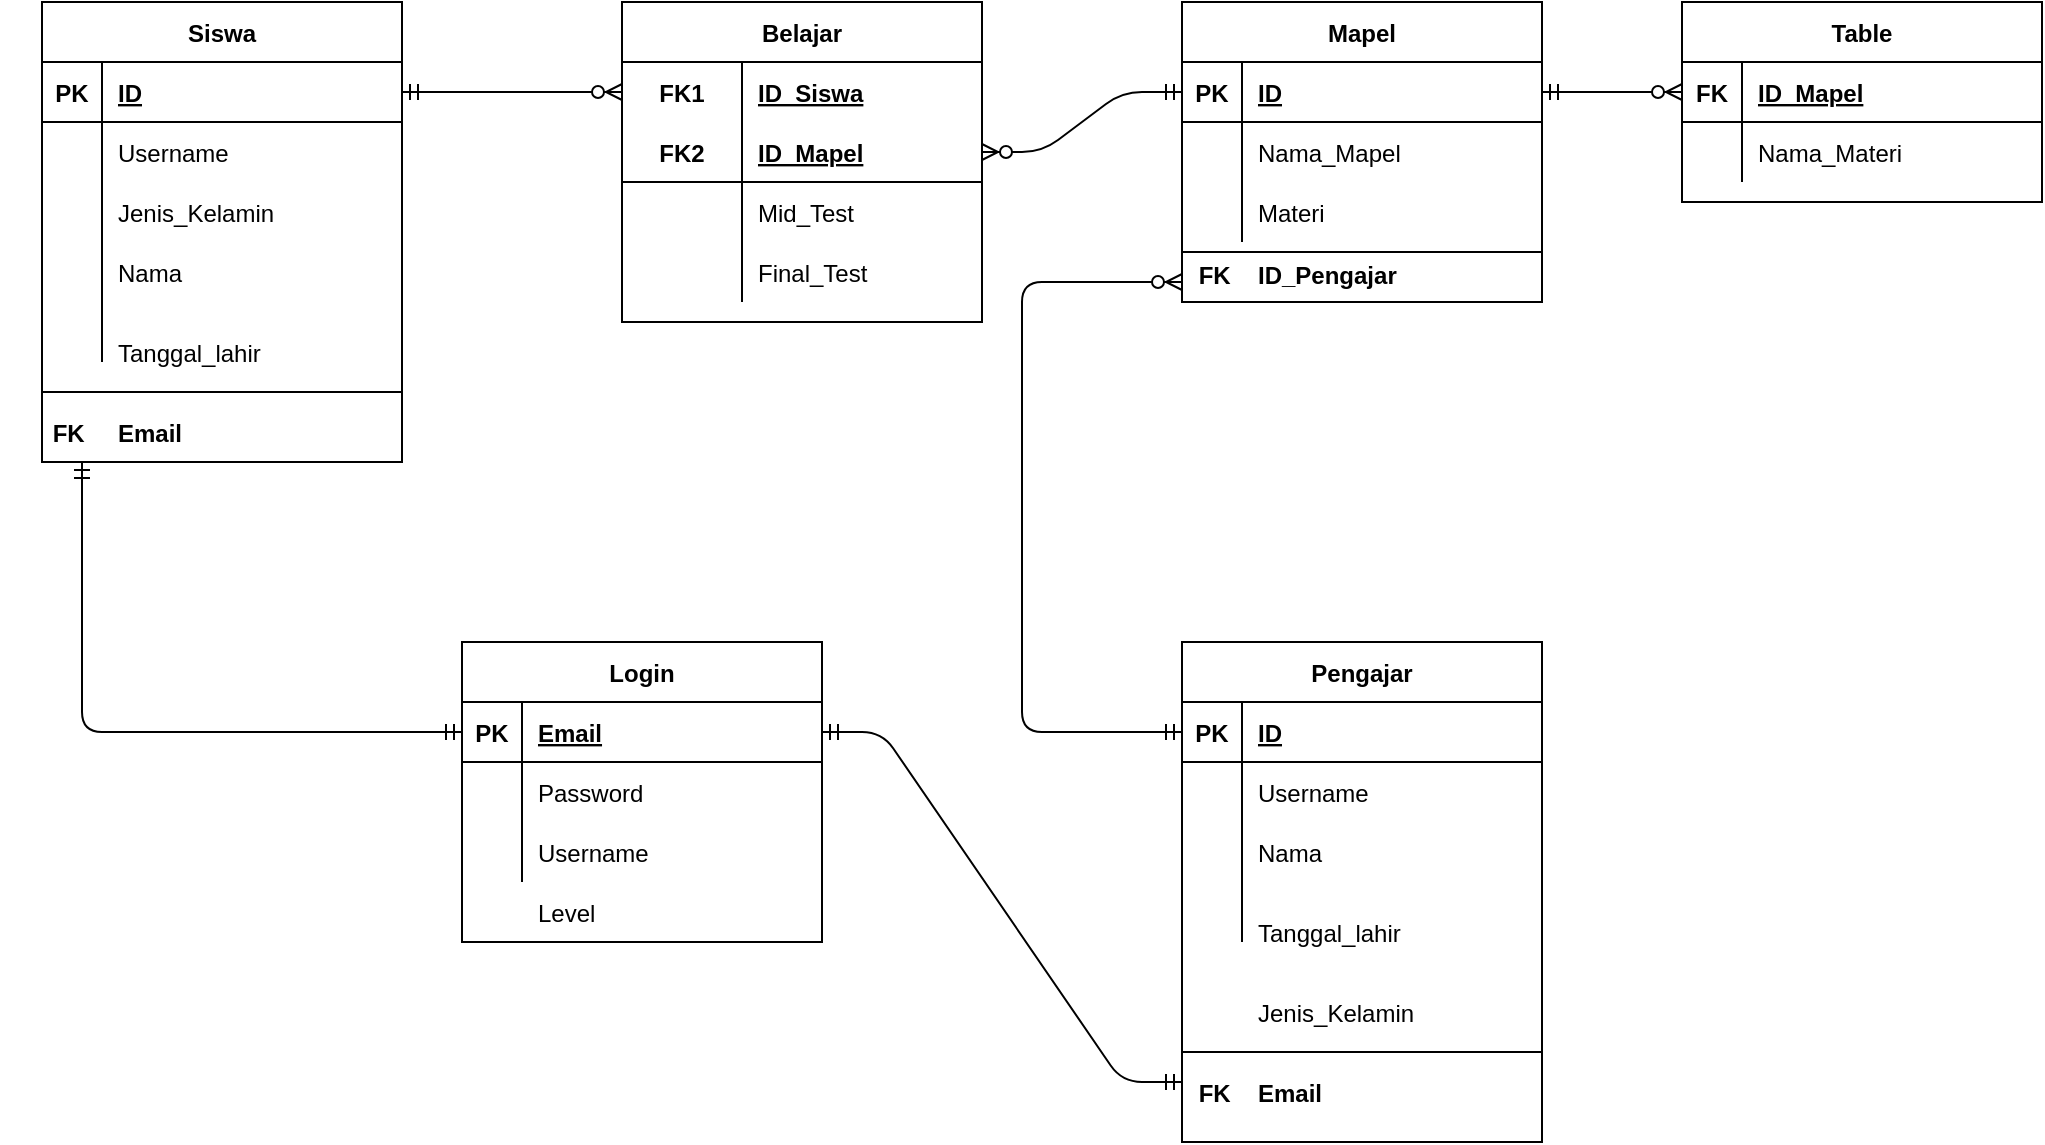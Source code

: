 <mxfile version="13.8.1" type="device"><diagram id="iMdHe8foG-8TYhm6ewDh" name="Page-1"><mxGraphModel dx="868" dy="433" grid="1" gridSize="10" guides="1" tooltips="1" connect="1" arrows="1" fold="1" page="1" pageScale="1" pageWidth="850" pageHeight="1100" math="0" shadow="0"><root><mxCell id="0"/><mxCell id="1" parent="0"/><mxCell id="Vj2Q8QpAhm5BJDSr8hEJ-14" value="" style="shape=partialRectangle;collapsible=0;dropTarget=0;pointerEvents=0;fillColor=none;top=0;left=0;bottom=0;right=0;points=[[0,0.5],[1,0.5]];portConstraint=eastwest;" parent="1" vertex="1"><mxGeometry x="110" y="300" width="180" height="30" as="geometry"/></mxCell><mxCell id="Vj2Q8QpAhm5BJDSr8hEJ-15" value="" style="shape=partialRectangle;connectable=0;fillColor=none;top=0;left=0;bottom=0;right=0;editable=1;overflow=hidden;" parent="Vj2Q8QpAhm5BJDSr8hEJ-14" vertex="1"><mxGeometry width="30" height="30" as="geometry"/></mxCell><mxCell id="Vj2Q8QpAhm5BJDSr8hEJ-17" value="" style="shape=partialRectangle;collapsible=0;dropTarget=0;pointerEvents=0;fillColor=none;top=0;left=0;bottom=0;right=0;points=[[0,0.5],[1,0.5]];portConstraint=eastwest;" parent="1" vertex="1"><mxGeometry x="110" y="330" width="180" height="30" as="geometry"/></mxCell><mxCell id="Vj2Q8QpAhm5BJDSr8hEJ-18" value="" style="shape=partialRectangle;connectable=0;fillColor=none;top=0;left=0;bottom=0;right=0;editable=1;overflow=hidden;" parent="Vj2Q8QpAhm5BJDSr8hEJ-17" vertex="1"><mxGeometry width="30" height="30" as="geometry"/></mxCell><mxCell id="Vj2Q8QpAhm5BJDSr8hEJ-1" value="Siswa" style="shape=table;startSize=30;container=1;collapsible=1;childLayout=tableLayout;fixedRows=1;rowLines=0;fontStyle=1;align=center;resizeLast=1;" parent="1" vertex="1"><mxGeometry x="80" y="40" width="180" height="230" as="geometry"/></mxCell><mxCell id="Vj2Q8QpAhm5BJDSr8hEJ-2" value="" style="shape=partialRectangle;collapsible=0;dropTarget=0;pointerEvents=0;fillColor=none;top=0;left=0;bottom=1;right=0;points=[[0,0.5],[1,0.5]];portConstraint=eastwest;" parent="Vj2Q8QpAhm5BJDSr8hEJ-1" vertex="1"><mxGeometry y="30" width="180" height="30" as="geometry"/></mxCell><mxCell id="Vj2Q8QpAhm5BJDSr8hEJ-3" value="PK" style="shape=partialRectangle;connectable=0;fillColor=none;top=0;left=0;bottom=0;right=0;fontStyle=1;overflow=hidden;" parent="Vj2Q8QpAhm5BJDSr8hEJ-2" vertex="1"><mxGeometry width="30" height="30" as="geometry"/></mxCell><mxCell id="Vj2Q8QpAhm5BJDSr8hEJ-4" value="ID" style="shape=partialRectangle;connectable=0;fillColor=none;top=0;left=0;bottom=0;right=0;align=left;spacingLeft=6;fontStyle=5;overflow=hidden;" parent="Vj2Q8QpAhm5BJDSr8hEJ-2" vertex="1"><mxGeometry x="30" width="150" height="30" as="geometry"/></mxCell><mxCell id="Vj2Q8QpAhm5BJDSr8hEJ-5" value="" style="shape=partialRectangle;collapsible=0;dropTarget=0;pointerEvents=0;fillColor=none;top=0;left=0;bottom=0;right=0;points=[[0,0.5],[1,0.5]];portConstraint=eastwest;" parent="Vj2Q8QpAhm5BJDSr8hEJ-1" vertex="1"><mxGeometry y="60" width="180" height="30" as="geometry"/></mxCell><mxCell id="Vj2Q8QpAhm5BJDSr8hEJ-6" value="" style="shape=partialRectangle;connectable=0;fillColor=none;top=0;left=0;bottom=0;right=0;editable=1;overflow=hidden;" parent="Vj2Q8QpAhm5BJDSr8hEJ-5" vertex="1"><mxGeometry width="30" height="30" as="geometry"/></mxCell><mxCell id="Vj2Q8QpAhm5BJDSr8hEJ-7" value="Username" style="shape=partialRectangle;connectable=0;fillColor=none;top=0;left=0;bottom=0;right=0;align=left;spacingLeft=6;overflow=hidden;" parent="Vj2Q8QpAhm5BJDSr8hEJ-5" vertex="1"><mxGeometry x="30" width="150" height="30" as="geometry"/></mxCell><mxCell id="MXmllqMuFRXZkB6bzygv-2" value="" style="shape=partialRectangle;collapsible=0;dropTarget=0;pointerEvents=0;fillColor=none;top=0;left=0;bottom=0;right=0;points=[[0,0.5],[1,0.5]];portConstraint=eastwest;" parent="Vj2Q8QpAhm5BJDSr8hEJ-1" vertex="1"><mxGeometry y="90" width="180" height="30" as="geometry"/></mxCell><mxCell id="MXmllqMuFRXZkB6bzygv-3" value="" style="shape=partialRectangle;connectable=0;fillColor=none;top=0;left=0;bottom=0;right=0;editable=1;overflow=hidden;" parent="MXmllqMuFRXZkB6bzygv-2" vertex="1"><mxGeometry width="30" height="30" as="geometry"/></mxCell><mxCell id="MXmllqMuFRXZkB6bzygv-4" value="Jenis_Kelamin" style="shape=partialRectangle;connectable=0;fillColor=none;top=0;left=0;bottom=0;right=0;align=left;spacingLeft=6;overflow=hidden;" parent="MXmllqMuFRXZkB6bzygv-2" vertex="1"><mxGeometry x="30" width="150" height="30" as="geometry"/></mxCell><mxCell id="Vj2Q8QpAhm5BJDSr8hEJ-11" value="" style="shape=partialRectangle;collapsible=0;dropTarget=0;pointerEvents=0;fillColor=none;top=0;left=0;bottom=0;right=0;points=[[0,0.5],[1,0.5]];portConstraint=eastwest;" parent="Vj2Q8QpAhm5BJDSr8hEJ-1" vertex="1"><mxGeometry y="120" width="180" height="30" as="geometry"/></mxCell><mxCell id="Vj2Q8QpAhm5BJDSr8hEJ-12" value="" style="shape=partialRectangle;connectable=0;fillColor=none;top=0;left=0;bottom=0;right=0;editable=1;overflow=hidden;" parent="Vj2Q8QpAhm5BJDSr8hEJ-11" vertex="1"><mxGeometry width="30" height="30" as="geometry"/></mxCell><mxCell id="Vj2Q8QpAhm5BJDSr8hEJ-13" value="Nama" style="shape=partialRectangle;connectable=0;fillColor=none;top=0;left=0;bottom=0;right=0;align=left;spacingLeft=6;overflow=hidden;" parent="Vj2Q8QpAhm5BJDSr8hEJ-11" vertex="1"><mxGeometry x="30" width="150" height="30" as="geometry"/></mxCell><mxCell id="Vj2Q8QpAhm5BJDSr8hEJ-8" value="" style="shape=partialRectangle;collapsible=0;dropTarget=0;pointerEvents=0;fillColor=none;top=0;left=0;bottom=0;right=0;points=[[0,0.5],[1,0.5]];portConstraint=eastwest;" parent="Vj2Q8QpAhm5BJDSr8hEJ-1" vertex="1"><mxGeometry y="150" width="180" height="30" as="geometry"/></mxCell><mxCell id="Vj2Q8QpAhm5BJDSr8hEJ-9" value="" style="shape=partialRectangle;connectable=0;fillColor=none;top=0;left=0;bottom=0;right=0;editable=1;overflow=hidden;" parent="Vj2Q8QpAhm5BJDSr8hEJ-8" vertex="1"><mxGeometry width="30" height="30" as="geometry"/></mxCell><mxCell id="Vj2Q8QpAhm5BJDSr8hEJ-10" value="" style="shape=partialRectangle;connectable=0;fillColor=none;top=0;left=0;bottom=0;right=0;align=left;spacingLeft=6;overflow=hidden;" parent="Vj2Q8QpAhm5BJDSr8hEJ-8" vertex="1"><mxGeometry x="30" width="150" height="30" as="geometry"/></mxCell><mxCell id="Vj2Q8QpAhm5BJDSr8hEJ-43" value="Mapel" style="shape=table;startSize=30;container=1;collapsible=1;childLayout=tableLayout;fixedRows=1;rowLines=0;fontStyle=1;align=center;resizeLast=1;" parent="1" vertex="1"><mxGeometry x="650" y="40" width="180" height="150" as="geometry"/></mxCell><mxCell id="Vj2Q8QpAhm5BJDSr8hEJ-44" value="" style="shape=partialRectangle;collapsible=0;dropTarget=0;pointerEvents=0;fillColor=none;top=0;left=0;bottom=1;right=0;points=[[0,0.5],[1,0.5]];portConstraint=eastwest;" parent="Vj2Q8QpAhm5BJDSr8hEJ-43" vertex="1"><mxGeometry y="30" width="180" height="30" as="geometry"/></mxCell><mxCell id="Vj2Q8QpAhm5BJDSr8hEJ-45" value="PK" style="shape=partialRectangle;connectable=0;fillColor=none;top=0;left=0;bottom=0;right=0;fontStyle=1;overflow=hidden;" parent="Vj2Q8QpAhm5BJDSr8hEJ-44" vertex="1"><mxGeometry width="30" height="30" as="geometry"/></mxCell><mxCell id="Vj2Q8QpAhm5BJDSr8hEJ-46" value="ID" style="shape=partialRectangle;connectable=0;fillColor=none;top=0;left=0;bottom=0;right=0;align=left;spacingLeft=6;fontStyle=5;overflow=hidden;" parent="Vj2Q8QpAhm5BJDSr8hEJ-44" vertex="1"><mxGeometry x="30" width="150" height="30" as="geometry"/></mxCell><mxCell id="Vj2Q8QpAhm5BJDSr8hEJ-47" value="" style="shape=partialRectangle;collapsible=0;dropTarget=0;pointerEvents=0;fillColor=none;top=0;left=0;bottom=0;right=0;points=[[0,0.5],[1,0.5]];portConstraint=eastwest;" parent="Vj2Q8QpAhm5BJDSr8hEJ-43" vertex="1"><mxGeometry y="60" width="180" height="30" as="geometry"/></mxCell><mxCell id="Vj2Q8QpAhm5BJDSr8hEJ-48" value="" style="shape=partialRectangle;connectable=0;fillColor=none;top=0;left=0;bottom=0;right=0;editable=1;overflow=hidden;" parent="Vj2Q8QpAhm5BJDSr8hEJ-47" vertex="1"><mxGeometry width="30" height="30" as="geometry"/></mxCell><mxCell id="Vj2Q8QpAhm5BJDSr8hEJ-49" value="Nama_Mapel" style="shape=partialRectangle;connectable=0;fillColor=none;top=0;left=0;bottom=0;right=0;align=left;spacingLeft=6;overflow=hidden;" parent="Vj2Q8QpAhm5BJDSr8hEJ-47" vertex="1"><mxGeometry x="30" width="150" height="30" as="geometry"/></mxCell><mxCell id="Vj2Q8QpAhm5BJDSr8hEJ-50" value="" style="shape=partialRectangle;collapsible=0;dropTarget=0;pointerEvents=0;fillColor=none;top=0;left=0;bottom=0;right=0;points=[[0,0.5],[1,0.5]];portConstraint=eastwest;" parent="Vj2Q8QpAhm5BJDSr8hEJ-43" vertex="1"><mxGeometry y="90" width="180" height="30" as="geometry"/></mxCell><mxCell id="Vj2Q8QpAhm5BJDSr8hEJ-51" value="" style="shape=partialRectangle;connectable=0;fillColor=none;top=0;left=0;bottom=0;right=0;editable=1;overflow=hidden;" parent="Vj2Q8QpAhm5BJDSr8hEJ-50" vertex="1"><mxGeometry width="30" height="30" as="geometry"/></mxCell><mxCell id="Vj2Q8QpAhm5BJDSr8hEJ-52" value="Materi" style="shape=partialRectangle;connectable=0;fillColor=none;top=0;left=0;bottom=0;right=0;align=left;spacingLeft=6;overflow=hidden;" parent="Vj2Q8QpAhm5BJDSr8hEJ-50" vertex="1"><mxGeometry x="30" width="150" height="30" as="geometry"/></mxCell><mxCell id="Vj2Q8QpAhm5BJDSr8hEJ-16" value="Email" style="shape=partialRectangle;connectable=0;fillColor=none;top=0;left=0;bottom=0;right=0;align=left;spacingLeft=6;overflow=hidden;fontStyle=1" parent="1" vertex="1"><mxGeometry x="110" y="240" width="150" height="30" as="geometry"/></mxCell><mxCell id="Vj2Q8QpAhm5BJDSr8hEJ-19" value="Tanggal_lahir" style="shape=partialRectangle;connectable=0;fillColor=none;top=0;left=0;bottom=0;right=0;align=left;spacingLeft=6;overflow=hidden;" parent="1" vertex="1"><mxGeometry x="110" y="200" width="150" height="30" as="geometry"/></mxCell><mxCell id="Vj2Q8QpAhm5BJDSr8hEJ-66" value="Belajar" style="shape=table;startSize=30;container=1;collapsible=1;childLayout=tableLayout;fixedRows=1;rowLines=0;fontStyle=1;align=center;resizeLast=1;" parent="1" vertex="1"><mxGeometry x="370" y="40" width="180" height="160" as="geometry"/></mxCell><mxCell id="Vj2Q8QpAhm5BJDSr8hEJ-67" value="" style="shape=partialRectangle;collapsible=0;dropTarget=0;pointerEvents=0;fillColor=none;top=0;left=0;bottom=0;right=0;points=[[0,0.5],[1,0.5]];portConstraint=eastwest;" parent="Vj2Q8QpAhm5BJDSr8hEJ-66" vertex="1"><mxGeometry y="30" width="180" height="30" as="geometry"/></mxCell><mxCell id="Vj2Q8QpAhm5BJDSr8hEJ-68" value="FK1" style="shape=partialRectangle;connectable=0;fillColor=none;top=0;left=0;bottom=0;right=0;fontStyle=1;overflow=hidden;" parent="Vj2Q8QpAhm5BJDSr8hEJ-67" vertex="1"><mxGeometry width="60" height="30" as="geometry"/></mxCell><mxCell id="Vj2Q8QpAhm5BJDSr8hEJ-69" value="ID_Siswa" style="shape=partialRectangle;connectable=0;fillColor=none;top=0;left=0;bottom=0;right=0;align=left;spacingLeft=6;fontStyle=5;overflow=hidden;" parent="Vj2Q8QpAhm5BJDSr8hEJ-67" vertex="1"><mxGeometry x="60" width="120" height="30" as="geometry"/></mxCell><mxCell id="Vj2Q8QpAhm5BJDSr8hEJ-70" value="" style="shape=partialRectangle;collapsible=0;dropTarget=0;pointerEvents=0;fillColor=none;top=0;left=0;bottom=1;right=0;points=[[0,0.5],[1,0.5]];portConstraint=eastwest;" parent="Vj2Q8QpAhm5BJDSr8hEJ-66" vertex="1"><mxGeometry y="60" width="180" height="30" as="geometry"/></mxCell><mxCell id="Vj2Q8QpAhm5BJDSr8hEJ-71" value="FK2" style="shape=partialRectangle;connectable=0;fillColor=none;top=0;left=0;bottom=0;right=0;fontStyle=1;overflow=hidden;" parent="Vj2Q8QpAhm5BJDSr8hEJ-70" vertex="1"><mxGeometry width="60" height="30" as="geometry"/></mxCell><mxCell id="Vj2Q8QpAhm5BJDSr8hEJ-72" value="ID_Mapel" style="shape=partialRectangle;connectable=0;fillColor=none;top=0;left=0;bottom=0;right=0;align=left;spacingLeft=6;fontStyle=5;overflow=hidden;" parent="Vj2Q8QpAhm5BJDSr8hEJ-70" vertex="1"><mxGeometry x="60" width="120" height="30" as="geometry"/></mxCell><mxCell id="Vj2Q8QpAhm5BJDSr8hEJ-83" value="" style="shape=partialRectangle;collapsible=0;dropTarget=0;pointerEvents=0;fillColor=none;top=0;left=0;bottom=0;right=0;points=[[0,0.5],[1,0.5]];portConstraint=eastwest;" parent="Vj2Q8QpAhm5BJDSr8hEJ-66" vertex="1"><mxGeometry y="90" width="180" height="30" as="geometry"/></mxCell><mxCell id="Vj2Q8QpAhm5BJDSr8hEJ-84" value="" style="shape=partialRectangle;connectable=0;fillColor=none;top=0;left=0;bottom=0;right=0;editable=1;overflow=hidden;" parent="Vj2Q8QpAhm5BJDSr8hEJ-83" vertex="1"><mxGeometry width="60" height="30" as="geometry"/></mxCell><mxCell id="Vj2Q8QpAhm5BJDSr8hEJ-85" value="Mid_Test" style="shape=partialRectangle;connectable=0;fillColor=none;top=0;left=0;bottom=0;right=0;align=left;spacingLeft=6;overflow=hidden;" parent="Vj2Q8QpAhm5BJDSr8hEJ-83" vertex="1"><mxGeometry x="60" width="120" height="30" as="geometry"/></mxCell><mxCell id="Vj2Q8QpAhm5BJDSr8hEJ-73" value="" style="shape=partialRectangle;collapsible=0;dropTarget=0;pointerEvents=0;fillColor=none;top=0;left=0;bottom=0;right=0;points=[[0,0.5],[1,0.5]];portConstraint=eastwest;" parent="Vj2Q8QpAhm5BJDSr8hEJ-66" vertex="1"><mxGeometry y="120" width="180" height="30" as="geometry"/></mxCell><mxCell id="Vj2Q8QpAhm5BJDSr8hEJ-74" value="" style="shape=partialRectangle;connectable=0;fillColor=none;top=0;left=0;bottom=0;right=0;editable=1;overflow=hidden;" parent="Vj2Q8QpAhm5BJDSr8hEJ-73" vertex="1"><mxGeometry width="60" height="30" as="geometry"/></mxCell><mxCell id="Vj2Q8QpAhm5BJDSr8hEJ-75" value="Final_Test" style="shape=partialRectangle;connectable=0;fillColor=none;top=0;left=0;bottom=0;right=0;align=left;spacingLeft=6;overflow=hidden;" parent="Vj2Q8QpAhm5BJDSr8hEJ-73" vertex="1"><mxGeometry x="60" width="120" height="30" as="geometry"/></mxCell><mxCell id="Vj2Q8QpAhm5BJDSr8hEJ-86" value="" style="fontSize=12;html=1;endArrow=ERzeroToMany;startArrow=ERmandOne;edgeStyle=orthogonalEdgeStyle;exitX=0;exitY=0.5;exitDx=0;exitDy=0;endFill=1;" parent="1" source="Ri1a3u-TD6PD-_G2yPUE-16" edge="1"><mxGeometry width="100" height="100" relative="1" as="geometry"><mxPoint x="660" y="320" as="sourcePoint"/><mxPoint x="650" y="180" as="targetPoint"/><Array as="points"><mxPoint x="570" y="405"/><mxPoint x="570" y="180"/></Array></mxGeometry></mxCell><mxCell id="s2LB5TFmODHG9X6wygwl-43" value="Table" style="shape=table;startSize=30;container=1;collapsible=1;childLayout=tableLayout;fixedRows=1;rowLines=0;fontStyle=1;align=center;resizeLast=1;" vertex="1" parent="1"><mxGeometry x="900" y="40" width="180" height="100" as="geometry"/></mxCell><mxCell id="s2LB5TFmODHG9X6wygwl-44" value="" style="shape=partialRectangle;collapsible=0;dropTarget=0;pointerEvents=0;fillColor=none;top=0;left=0;bottom=1;right=0;points=[[0,0.5],[1,0.5]];portConstraint=eastwest;" vertex="1" parent="s2LB5TFmODHG9X6wygwl-43"><mxGeometry y="30" width="180" height="30" as="geometry"/></mxCell><mxCell id="s2LB5TFmODHG9X6wygwl-45" value="FK" style="shape=partialRectangle;connectable=0;fillColor=none;top=0;left=0;bottom=0;right=0;fontStyle=1;overflow=hidden;" vertex="1" parent="s2LB5TFmODHG9X6wygwl-44"><mxGeometry width="30" height="30" as="geometry"/></mxCell><mxCell id="s2LB5TFmODHG9X6wygwl-46" value="ID_Mapel" style="shape=partialRectangle;connectable=0;fillColor=none;top=0;left=0;bottom=0;right=0;align=left;spacingLeft=6;fontStyle=5;overflow=hidden;" vertex="1" parent="s2LB5TFmODHG9X6wygwl-44"><mxGeometry x="30" width="150" height="30" as="geometry"/></mxCell><mxCell id="s2LB5TFmODHG9X6wygwl-47" value="" style="shape=partialRectangle;collapsible=0;dropTarget=0;pointerEvents=0;fillColor=none;top=0;left=0;bottom=0;right=0;points=[[0,0.5],[1,0.5]];portConstraint=eastwest;" vertex="1" parent="s2LB5TFmODHG9X6wygwl-43"><mxGeometry y="60" width="180" height="30" as="geometry"/></mxCell><mxCell id="s2LB5TFmODHG9X6wygwl-48" value="" style="shape=partialRectangle;connectable=0;fillColor=none;top=0;left=0;bottom=0;right=0;editable=1;overflow=hidden;" vertex="1" parent="s2LB5TFmODHG9X6wygwl-47"><mxGeometry width="30" height="30" as="geometry"/></mxCell><mxCell id="s2LB5TFmODHG9X6wygwl-49" value="Nama_Materi" style="shape=partialRectangle;connectable=0;fillColor=none;top=0;left=0;bottom=0;right=0;align=left;spacingLeft=6;overflow=hidden;" vertex="1" parent="s2LB5TFmODHG9X6wygwl-47"><mxGeometry x="30" width="150" height="30" as="geometry"/></mxCell><mxCell id="Ri1a3u-TD6PD-_G2yPUE-28" value="Email" style="shape=partialRectangle;connectable=0;fillColor=none;top=0;left=0;bottom=0;right=0;align=left;spacingLeft=6;overflow=hidden;fontStyle=1" parent="1" vertex="1"><mxGeometry x="680" y="570" width="150" height="30" as="geometry"/></mxCell><mxCell id="Ri1a3u-TD6PD-_G2yPUE-29" value="Tanggal_lahir" style="shape=partialRectangle;connectable=0;fillColor=none;top=0;left=0;bottom=0;right=0;align=left;spacingLeft=6;overflow=hidden;" parent="1" vertex="1"><mxGeometry x="680" y="490" width="150" height="30" as="geometry"/></mxCell><mxCell id="Ri1a3u-TD6PD-_G2yPUE-30" value="" style="line;strokeWidth=1;rotatable=0;dashed=0;labelPosition=right;align=left;verticalAlign=middle;spacingTop=0;spacingLeft=6;points=[];portConstraint=eastwest;" parent="1" vertex="1"><mxGeometry x="650" y="560" width="180" height="10" as="geometry"/></mxCell><mxCell id="Ri1a3u-TD6PD-_G2yPUE-31" value="" style="line;strokeWidth=1;rotatable=0;dashed=0;labelPosition=right;align=left;verticalAlign=middle;spacingTop=0;spacingLeft=6;points=[];portConstraint=eastwest;" parent="1" vertex="1"><mxGeometry x="80" y="230" width="180" height="10" as="geometry"/></mxCell><mxCell id="Ri1a3u-TD6PD-_G2yPUE-32" value="  FK" style="shape=partialRectangle;connectable=0;fillColor=none;top=0;left=0;bottom=0;right=0;fontStyle=1;overflow=hidden;" parent="1" vertex="1"><mxGeometry x="60" y="240" width="60" height="30" as="geometry"/></mxCell><mxCell id="Ri1a3u-TD6PD-_G2yPUE-33" value="  FK" style="shape=partialRectangle;connectable=0;fillColor=none;top=0;left=0;bottom=0;right=0;fontStyle=1;overflow=hidden;" parent="1" vertex="1"><mxGeometry x="633" y="570" width="60" height="30" as="geometry"/></mxCell><mxCell id="Ri1a3u-TD6PD-_G2yPUE-2" value="Login" style="shape=table;startSize=30;container=1;collapsible=1;childLayout=tableLayout;fixedRows=1;rowLines=0;fontStyle=1;align=center;resizeLast=1;" parent="1" vertex="1"><mxGeometry x="290" y="360" width="180" height="150" as="geometry"/></mxCell><mxCell id="Ri1a3u-TD6PD-_G2yPUE-3" value="" style="shape=partialRectangle;collapsible=0;dropTarget=0;pointerEvents=0;fillColor=none;top=0;left=0;bottom=1;right=0;points=[[0,0.5],[1,0.5]];portConstraint=eastwest;" parent="Ri1a3u-TD6PD-_G2yPUE-2" vertex="1"><mxGeometry y="30" width="180" height="30" as="geometry"/></mxCell><mxCell id="Ri1a3u-TD6PD-_G2yPUE-4" value="PK" style="shape=partialRectangle;connectable=0;fillColor=none;top=0;left=0;bottom=0;right=0;fontStyle=1;overflow=hidden;" parent="Ri1a3u-TD6PD-_G2yPUE-3" vertex="1"><mxGeometry width="30" height="30" as="geometry"/></mxCell><mxCell id="Ri1a3u-TD6PD-_G2yPUE-5" value="Email" style="shape=partialRectangle;connectable=0;fillColor=none;top=0;left=0;bottom=0;right=0;align=left;spacingLeft=6;fontStyle=5;overflow=hidden;" parent="Ri1a3u-TD6PD-_G2yPUE-3" vertex="1"><mxGeometry x="30" width="150" height="30" as="geometry"/></mxCell><mxCell id="Ri1a3u-TD6PD-_G2yPUE-6" value="" style="shape=partialRectangle;collapsible=0;dropTarget=0;pointerEvents=0;fillColor=none;top=0;left=0;bottom=0;right=0;points=[[0,0.5],[1,0.5]];portConstraint=eastwest;" parent="Ri1a3u-TD6PD-_G2yPUE-2" vertex="1"><mxGeometry y="60" width="180" height="30" as="geometry"/></mxCell><mxCell id="Ri1a3u-TD6PD-_G2yPUE-7" value="" style="shape=partialRectangle;connectable=0;fillColor=none;top=0;left=0;bottom=0;right=0;editable=1;overflow=hidden;" parent="Ri1a3u-TD6PD-_G2yPUE-6" vertex="1"><mxGeometry width="30" height="30" as="geometry"/></mxCell><mxCell id="Ri1a3u-TD6PD-_G2yPUE-8" value="Password" style="shape=partialRectangle;connectable=0;fillColor=none;top=0;left=0;bottom=0;right=0;align=left;spacingLeft=6;overflow=hidden;" parent="Ri1a3u-TD6PD-_G2yPUE-6" vertex="1"><mxGeometry x="30" width="150" height="30" as="geometry"/></mxCell><mxCell id="Ri1a3u-TD6PD-_G2yPUE-9" value="" style="shape=partialRectangle;collapsible=0;dropTarget=0;pointerEvents=0;fillColor=none;top=0;left=0;bottom=0;right=0;points=[[0,0.5],[1,0.5]];portConstraint=eastwest;" parent="Ri1a3u-TD6PD-_G2yPUE-2" vertex="1"><mxGeometry y="90" width="180" height="30" as="geometry"/></mxCell><mxCell id="Ri1a3u-TD6PD-_G2yPUE-10" value="" style="shape=partialRectangle;connectable=0;fillColor=none;top=0;left=0;bottom=0;right=0;editable=1;overflow=hidden;" parent="Ri1a3u-TD6PD-_G2yPUE-9" vertex="1"><mxGeometry width="30" height="30" as="geometry"/></mxCell><mxCell id="Ri1a3u-TD6PD-_G2yPUE-11" value="Username" style="shape=partialRectangle;connectable=0;fillColor=none;top=0;left=0;bottom=0;right=0;align=left;spacingLeft=6;overflow=hidden;" parent="Ri1a3u-TD6PD-_G2yPUE-9" vertex="1"><mxGeometry x="30" width="150" height="30" as="geometry"/></mxCell><mxCell id="Ri1a3u-TD6PD-_G2yPUE-15" value="Pengajar" style="shape=table;startSize=30;container=1;collapsible=1;childLayout=tableLayout;fixedRows=1;rowLines=0;fontStyle=1;align=center;resizeLast=1;" parent="1" vertex="1"><mxGeometry x="650" y="360" width="180" height="250" as="geometry"/></mxCell><mxCell id="Ri1a3u-TD6PD-_G2yPUE-16" value="" style="shape=partialRectangle;collapsible=0;dropTarget=0;pointerEvents=0;fillColor=none;top=0;left=0;bottom=1;right=0;points=[[0,0.5],[1,0.5]];portConstraint=eastwest;" parent="Ri1a3u-TD6PD-_G2yPUE-15" vertex="1"><mxGeometry y="30" width="180" height="30" as="geometry"/></mxCell><mxCell id="Ri1a3u-TD6PD-_G2yPUE-17" value="PK" style="shape=partialRectangle;connectable=0;fillColor=none;top=0;left=0;bottom=0;right=0;fontStyle=1;overflow=hidden;" parent="Ri1a3u-TD6PD-_G2yPUE-16" vertex="1"><mxGeometry width="30" height="30" as="geometry"/></mxCell><mxCell id="Ri1a3u-TD6PD-_G2yPUE-18" value="ID" style="shape=partialRectangle;connectable=0;fillColor=none;top=0;left=0;bottom=0;right=0;align=left;spacingLeft=6;fontStyle=5;overflow=hidden;" parent="Ri1a3u-TD6PD-_G2yPUE-16" vertex="1"><mxGeometry x="30" width="150" height="30" as="geometry"/></mxCell><mxCell id="Ri1a3u-TD6PD-_G2yPUE-19" value="" style="shape=partialRectangle;collapsible=0;dropTarget=0;pointerEvents=0;fillColor=none;top=0;left=0;bottom=0;right=0;points=[[0,0.5],[1,0.5]];portConstraint=eastwest;" parent="Ri1a3u-TD6PD-_G2yPUE-15" vertex="1"><mxGeometry y="60" width="180" height="30" as="geometry"/></mxCell><mxCell id="Ri1a3u-TD6PD-_G2yPUE-20" value="" style="shape=partialRectangle;connectable=0;fillColor=none;top=0;left=0;bottom=0;right=0;editable=1;overflow=hidden;" parent="Ri1a3u-TD6PD-_G2yPUE-19" vertex="1"><mxGeometry width="30" height="30" as="geometry"/></mxCell><mxCell id="Ri1a3u-TD6PD-_G2yPUE-21" value="Username" style="shape=partialRectangle;connectable=0;fillColor=none;top=0;left=0;bottom=0;right=0;align=left;spacingLeft=6;overflow=hidden;" parent="Ri1a3u-TD6PD-_G2yPUE-19" vertex="1"><mxGeometry x="30" width="150" height="30" as="geometry"/></mxCell><mxCell id="Ri1a3u-TD6PD-_G2yPUE-22" value="" style="shape=partialRectangle;collapsible=0;dropTarget=0;pointerEvents=0;fillColor=none;top=0;left=0;bottom=0;right=0;points=[[0,0.5],[1,0.5]];portConstraint=eastwest;" parent="Ri1a3u-TD6PD-_G2yPUE-15" vertex="1"><mxGeometry y="90" width="180" height="30" as="geometry"/></mxCell><mxCell id="Ri1a3u-TD6PD-_G2yPUE-23" value="" style="shape=partialRectangle;connectable=0;fillColor=none;top=0;left=0;bottom=0;right=0;editable=1;overflow=hidden;" parent="Ri1a3u-TD6PD-_G2yPUE-22" vertex="1"><mxGeometry width="30" height="30" as="geometry"/></mxCell><mxCell id="Ri1a3u-TD6PD-_G2yPUE-24" value="Nama" style="shape=partialRectangle;connectable=0;fillColor=none;top=0;left=0;bottom=0;right=0;align=left;spacingLeft=6;overflow=hidden;" parent="Ri1a3u-TD6PD-_G2yPUE-22" vertex="1"><mxGeometry x="30" width="150" height="30" as="geometry"/></mxCell><mxCell id="Ri1a3u-TD6PD-_G2yPUE-25" value="" style="shape=partialRectangle;collapsible=0;dropTarget=0;pointerEvents=0;fillColor=none;top=0;left=0;bottom=0;right=0;points=[[0,0.5],[1,0.5]];portConstraint=eastwest;" parent="Ri1a3u-TD6PD-_G2yPUE-15" vertex="1"><mxGeometry y="120" width="180" height="30" as="geometry"/></mxCell><mxCell id="Ri1a3u-TD6PD-_G2yPUE-26" value="" style="shape=partialRectangle;connectable=0;fillColor=none;top=0;left=0;bottom=0;right=0;editable=1;overflow=hidden;" parent="Ri1a3u-TD6PD-_G2yPUE-25" vertex="1"><mxGeometry width="30" height="30" as="geometry"/></mxCell><mxCell id="Ri1a3u-TD6PD-_G2yPUE-27" value="" style="shape=partialRectangle;connectable=0;fillColor=none;top=0;left=0;bottom=0;right=0;align=left;spacingLeft=6;overflow=hidden;" parent="Ri1a3u-TD6PD-_G2yPUE-25" vertex="1"><mxGeometry x="30" width="150" height="30" as="geometry"/></mxCell><mxCell id="Ri1a3u-TD6PD-_G2yPUE-36" value="" style="fontSize=12;html=1;endArrow=ERmandOne;startArrow=ERmandOne;edgeStyle=orthogonalEdgeStyle;exitX=0;exitY=0.5;exitDx=0;exitDy=0;" parent="1" source="Ri1a3u-TD6PD-_G2yPUE-3" edge="1"><mxGeometry width="100" height="100" relative="1" as="geometry"><mxPoint x="120" y="390" as="sourcePoint"/><mxPoint x="100" y="270" as="targetPoint"/><Array as="points"><mxPoint x="100" y="405"/></Array></mxGeometry></mxCell><mxCell id="Ri1a3u-TD6PD-_G2yPUE-37" value="" style="line;strokeWidth=1;rotatable=0;dashed=0;labelPosition=right;align=left;verticalAlign=middle;spacingTop=0;spacingLeft=6;points=[];portConstraint=eastwest;" parent="1" vertex="1"><mxGeometry x="650" y="160" width="180" height="10" as="geometry"/></mxCell><mxCell id="Ri1a3u-TD6PD-_G2yPUE-38" value="ID_Pengajar" style="shape=partialRectangle;connectable=0;fillColor=none;top=0;left=0;bottom=0;right=0;align=left;spacingLeft=6;overflow=hidden;fontStyle=1" parent="1" vertex="1"><mxGeometry x="680" y="161" width="150" height="30" as="geometry"/></mxCell><mxCell id="Ri1a3u-TD6PD-_G2yPUE-41" value="" style="edgeStyle=entityRelationEdgeStyle;fontSize=12;html=1;endArrow=ERmandOne;startArrow=ERmandOne;exitX=1;exitY=0.5;exitDx=0;exitDy=0;" parent="1" source="Ri1a3u-TD6PD-_G2yPUE-3" edge="1"><mxGeometry width="100" height="100" relative="1" as="geometry"><mxPoint x="520" y="250" as="sourcePoint"/><mxPoint x="650" y="580" as="targetPoint"/></mxGeometry></mxCell><mxCell id="Ri1a3u-TD6PD-_G2yPUE-42" value="  FK" style="shape=partialRectangle;connectable=0;fillColor=none;top=0;left=0;bottom=0;right=0;fontStyle=1;overflow=hidden;" parent="1" vertex="1"><mxGeometry x="633" y="161" width="60" height="30" as="geometry"/></mxCell><mxCell id="MXmllqMuFRXZkB6bzygv-5" value="Jenis_Kelamin" style="shape=partialRectangle;connectable=0;fillColor=none;top=0;left=0;bottom=0;right=0;align=left;spacingLeft=6;overflow=hidden;" parent="1" vertex="1"><mxGeometry x="680" y="530" width="150" height="30" as="geometry"/></mxCell><mxCell id="MXmllqMuFRXZkB6bzygv-11" value="" style="edgeStyle=entityRelationEdgeStyle;fontSize=12;html=1;endArrow=ERzeroToMany;startArrow=ERmandOne;entryX=0;entryY=0.5;entryDx=0;entryDy=0;exitX=1;exitY=0.5;exitDx=0;exitDy=0;" parent="1" source="Vj2Q8QpAhm5BJDSr8hEJ-2" target="Vj2Q8QpAhm5BJDSr8hEJ-67" edge="1"><mxGeometry width="100" height="100" relative="1" as="geometry"><mxPoint x="320" y="100" as="sourcePoint"/><mxPoint x="470" y="80" as="targetPoint"/></mxGeometry></mxCell><mxCell id="MXmllqMuFRXZkB6bzygv-13" value="" style="edgeStyle=entityRelationEdgeStyle;fontSize=12;html=1;endArrow=ERmandOne;startArrow=ERzeroToMany;startFill=1;exitX=1;exitY=0.5;exitDx=0;exitDy=0;entryX=0;entryY=0.5;entryDx=0;entryDy=0;" parent="1" source="Vj2Q8QpAhm5BJDSr8hEJ-70" target="Vj2Q8QpAhm5BJDSr8hEJ-44" edge="1"><mxGeometry width="100" height="100" relative="1" as="geometry"><mxPoint x="250" y="180" as="sourcePoint"/><mxPoint x="350" y="80" as="targetPoint"/></mxGeometry></mxCell><mxCell id="s2LB5TFmODHG9X6wygwl-5" value="Level" style="shape=partialRectangle;connectable=0;fillColor=none;top=0;left=0;bottom=0;right=0;align=left;spacingLeft=6;overflow=hidden;" vertex="1" parent="1"><mxGeometry x="320" y="480" width="150" height="30" as="geometry"/></mxCell><mxCell id="s2LB5TFmODHG9X6wygwl-6" value="" style="edgeStyle=entityRelationEdgeStyle;fontSize=12;html=1;endArrow=ERzeroToMany;startArrow=ERmandOne;startFill=0;exitX=1;exitY=0.5;exitDx=0;exitDy=0;endFill=1;" edge="1" parent="1" source="Vj2Q8QpAhm5BJDSr8hEJ-44"><mxGeometry width="100" height="100" relative="1" as="geometry"><mxPoint x="560" y="125" as="sourcePoint"/><mxPoint x="900" y="85" as="targetPoint"/></mxGeometry></mxCell></root></mxGraphModel></diagram></mxfile>